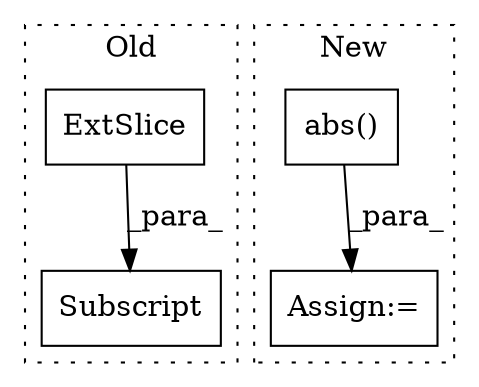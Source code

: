 digraph G {
subgraph cluster0 {
1 [label="ExtSlice" a="85" s="7232" l="15" shape="box"];
3 [label="Subscript" a="63" s="7232,0" l="22,0" shape="box"];
label = "Old";
style="dotted";
}
subgraph cluster1 {
2 [label="abs()" a="75" s="7526" l="77" shape="box"];
4 [label="Assign:=" a="68" s="7615" l="3" shape="box"];
label = "New";
style="dotted";
}
1 -> 3 [label="_para_"];
2 -> 4 [label="_para_"];
}